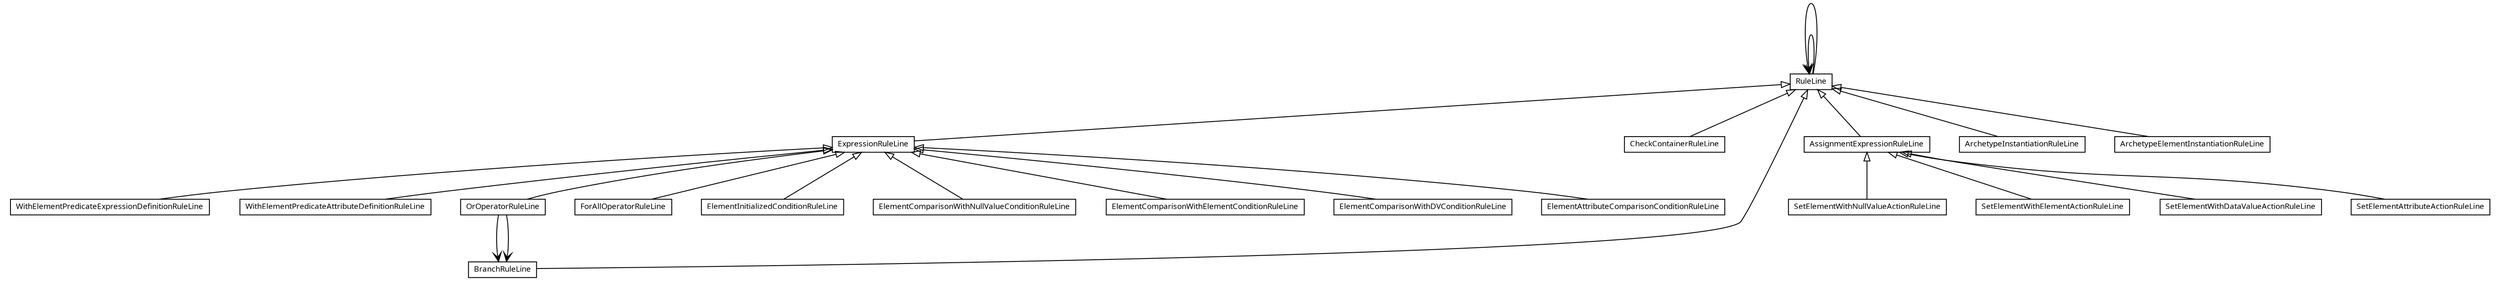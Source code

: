#!/usr/local/bin/dot
#
# Class diagram 
# Generated by UMLGraph version R5_6 (http://www.umlgraph.org/)
#

digraph G {
	edge [fontname="Trebuchet MS",fontsize=10,labelfontname="Trebuchet MS",labelfontsize=10];
	node [fontname="Trebuchet MS",fontsize=10,shape=plaintext];
	nodesep=0.25;
	ranksep=0.5;
	// se.cambio.cds.gdl.model.readable.rule.lines.WithElementPredicateExpressionDefinitionRuleLine
	c40453 [label=<<table title="se.cambio.cds.gdl.model.readable.rule.lines.WithElementPredicateExpressionDefinitionRuleLine" border="0" cellborder="1" cellspacing="0" cellpadding="2" port="p" href="./WithElementPredicateExpressionDefinitionRuleLine.html">
		<tr><td><table border="0" cellspacing="0" cellpadding="1">
<tr><td align="center" balign="center"><font face="Trebuchet MS"> WithElementPredicateExpressionDefinitionRuleLine </font></td></tr>
		</table></td></tr>
		</table>>, URL="./WithElementPredicateExpressionDefinitionRuleLine.html", fontname="Trebuchet MS", fontcolor="black", fontsize=9.0];
	// se.cambio.cds.gdl.model.readable.rule.lines.WithElementPredicateAttributeDefinitionRuleLine
	c40454 [label=<<table title="se.cambio.cds.gdl.model.readable.rule.lines.WithElementPredicateAttributeDefinitionRuleLine" border="0" cellborder="1" cellspacing="0" cellpadding="2" port="p" href="./WithElementPredicateAttributeDefinitionRuleLine.html">
		<tr><td><table border="0" cellspacing="0" cellpadding="1">
<tr><td align="center" balign="center"><font face="Trebuchet MS"> WithElementPredicateAttributeDefinitionRuleLine </font></td></tr>
		</table></td></tr>
		</table>>, URL="./WithElementPredicateAttributeDefinitionRuleLine.html", fontname="Trebuchet MS", fontcolor="black", fontsize=9.0];
	// se.cambio.cds.gdl.model.readable.rule.lines.SetElementWithNullValueActionRuleLine
	c40455 [label=<<table title="se.cambio.cds.gdl.model.readable.rule.lines.SetElementWithNullValueActionRuleLine" border="0" cellborder="1" cellspacing="0" cellpadding="2" port="p" href="./SetElementWithNullValueActionRuleLine.html">
		<tr><td><table border="0" cellspacing="0" cellpadding="1">
<tr><td align="center" balign="center"><font face="Trebuchet MS"> SetElementWithNullValueActionRuleLine </font></td></tr>
		</table></td></tr>
		</table>>, URL="./SetElementWithNullValueActionRuleLine.html", fontname="Trebuchet MS", fontcolor="black", fontsize=9.0];
	// se.cambio.cds.gdl.model.readable.rule.lines.SetElementWithElementActionRuleLine
	c40456 [label=<<table title="se.cambio.cds.gdl.model.readable.rule.lines.SetElementWithElementActionRuleLine" border="0" cellborder="1" cellspacing="0" cellpadding="2" port="p" href="./SetElementWithElementActionRuleLine.html">
		<tr><td><table border="0" cellspacing="0" cellpadding="1">
<tr><td align="center" balign="center"><font face="Trebuchet MS"> SetElementWithElementActionRuleLine </font></td></tr>
		</table></td></tr>
		</table>>, URL="./SetElementWithElementActionRuleLine.html", fontname="Trebuchet MS", fontcolor="black", fontsize=9.0];
	// se.cambio.cds.gdl.model.readable.rule.lines.SetElementWithDataValueActionRuleLine
	c40457 [label=<<table title="se.cambio.cds.gdl.model.readable.rule.lines.SetElementWithDataValueActionRuleLine" border="0" cellborder="1" cellspacing="0" cellpadding="2" port="p" href="./SetElementWithDataValueActionRuleLine.html">
		<tr><td><table border="0" cellspacing="0" cellpadding="1">
<tr><td align="center" balign="center"><font face="Trebuchet MS"> SetElementWithDataValueActionRuleLine </font></td></tr>
		</table></td></tr>
		</table>>, URL="./SetElementWithDataValueActionRuleLine.html", fontname="Trebuchet MS", fontcolor="black", fontsize=9.0];
	// se.cambio.cds.gdl.model.readable.rule.lines.SetElementAttributeActionRuleLine
	c40458 [label=<<table title="se.cambio.cds.gdl.model.readable.rule.lines.SetElementAttributeActionRuleLine" border="0" cellborder="1" cellspacing="0" cellpadding="2" port="p" href="./SetElementAttributeActionRuleLine.html">
		<tr><td><table border="0" cellspacing="0" cellpadding="1">
<tr><td align="center" balign="center"><font face="Trebuchet MS"> SetElementAttributeActionRuleLine </font></td></tr>
		</table></td></tr>
		</table>>, URL="./SetElementAttributeActionRuleLine.html", fontname="Trebuchet MS", fontcolor="black", fontsize=9.0];
	// se.cambio.cds.gdl.model.readable.rule.lines.RuleLine
	c40459 [label=<<table title="se.cambio.cds.gdl.model.readable.rule.lines.RuleLine" border="0" cellborder="1" cellspacing="0" cellpadding="2" port="p" href="./RuleLine.html">
		<tr><td><table border="0" cellspacing="0" cellpadding="1">
<tr><td align="center" balign="center"><font face="Trebuchet MS"> RuleLine </font></td></tr>
		</table></td></tr>
		</table>>, URL="./RuleLine.html", fontname="Trebuchet MS", fontcolor="black", fontsize=9.0];
	// se.cambio.cds.gdl.model.readable.rule.lines.OrOperatorRuleLine
	c40460 [label=<<table title="se.cambio.cds.gdl.model.readable.rule.lines.OrOperatorRuleLine" border="0" cellborder="1" cellspacing="0" cellpadding="2" port="p" href="./OrOperatorRuleLine.html">
		<tr><td><table border="0" cellspacing="0" cellpadding="1">
<tr><td align="center" balign="center"><font face="Trebuchet MS"> OrOperatorRuleLine </font></td></tr>
		</table></td></tr>
		</table>>, URL="./OrOperatorRuleLine.html", fontname="Trebuchet MS", fontcolor="black", fontsize=9.0];
	// se.cambio.cds.gdl.model.readable.rule.lines.ForAllOperatorRuleLine
	c40461 [label=<<table title="se.cambio.cds.gdl.model.readable.rule.lines.ForAllOperatorRuleLine" border="0" cellborder="1" cellspacing="0" cellpadding="2" port="p" href="./ForAllOperatorRuleLine.html">
		<tr><td><table border="0" cellspacing="0" cellpadding="1">
<tr><td align="center" balign="center"><font face="Trebuchet MS"> ForAllOperatorRuleLine </font></td></tr>
		</table></td></tr>
		</table>>, URL="./ForAllOperatorRuleLine.html", fontname="Trebuchet MS", fontcolor="black", fontsize=9.0];
	// se.cambio.cds.gdl.model.readable.rule.lines.ExpressionRuleLine
	c40462 [label=<<table title="se.cambio.cds.gdl.model.readable.rule.lines.ExpressionRuleLine" border="0" cellborder="1" cellspacing="0" cellpadding="2" port="p" href="./ExpressionRuleLine.html">
		<tr><td><table border="0" cellspacing="0" cellpadding="1">
<tr><td align="center" balign="center"><font face="Trebuchet MS"> ExpressionRuleLine </font></td></tr>
		</table></td></tr>
		</table>>, URL="./ExpressionRuleLine.html", fontname="Trebuchet MS", fontcolor="black", fontsize=9.0];
	// se.cambio.cds.gdl.model.readable.rule.lines.ElementInitializedConditionRuleLine
	c40463 [label=<<table title="se.cambio.cds.gdl.model.readable.rule.lines.ElementInitializedConditionRuleLine" border="0" cellborder="1" cellspacing="0" cellpadding="2" port="p" href="./ElementInitializedConditionRuleLine.html">
		<tr><td><table border="0" cellspacing="0" cellpadding="1">
<tr><td align="center" balign="center"><font face="Trebuchet MS"> ElementInitializedConditionRuleLine </font></td></tr>
		</table></td></tr>
		</table>>, URL="./ElementInitializedConditionRuleLine.html", fontname="Trebuchet MS", fontcolor="black", fontsize=9.0];
	// se.cambio.cds.gdl.model.readable.rule.lines.ElementComparisonWithNullValueConditionRuleLine
	c40464 [label=<<table title="se.cambio.cds.gdl.model.readable.rule.lines.ElementComparisonWithNullValueConditionRuleLine" border="0" cellborder="1" cellspacing="0" cellpadding="2" port="p" href="./ElementComparisonWithNullValueConditionRuleLine.html">
		<tr><td><table border="0" cellspacing="0" cellpadding="1">
<tr><td align="center" balign="center"><font face="Trebuchet MS"> ElementComparisonWithNullValueConditionRuleLine </font></td></tr>
		</table></td></tr>
		</table>>, URL="./ElementComparisonWithNullValueConditionRuleLine.html", fontname="Trebuchet MS", fontcolor="black", fontsize=9.0];
	// se.cambio.cds.gdl.model.readable.rule.lines.ElementComparisonWithElementConditionRuleLine
	c40465 [label=<<table title="se.cambio.cds.gdl.model.readable.rule.lines.ElementComparisonWithElementConditionRuleLine" border="0" cellborder="1" cellspacing="0" cellpadding="2" port="p" href="./ElementComparisonWithElementConditionRuleLine.html">
		<tr><td><table border="0" cellspacing="0" cellpadding="1">
<tr><td align="center" balign="center"><font face="Trebuchet MS"> ElementComparisonWithElementConditionRuleLine </font></td></tr>
		</table></td></tr>
		</table>>, URL="./ElementComparisonWithElementConditionRuleLine.html", fontname="Trebuchet MS", fontcolor="black", fontsize=9.0];
	// se.cambio.cds.gdl.model.readable.rule.lines.ElementComparisonWithDVConditionRuleLine
	c40466 [label=<<table title="se.cambio.cds.gdl.model.readable.rule.lines.ElementComparisonWithDVConditionRuleLine" border="0" cellborder="1" cellspacing="0" cellpadding="2" port="p" href="./ElementComparisonWithDVConditionRuleLine.html">
		<tr><td><table border="0" cellspacing="0" cellpadding="1">
<tr><td align="center" balign="center"><font face="Trebuchet MS"> ElementComparisonWithDVConditionRuleLine </font></td></tr>
		</table></td></tr>
		</table>>, URL="./ElementComparisonWithDVConditionRuleLine.html", fontname="Trebuchet MS", fontcolor="black", fontsize=9.0];
	// se.cambio.cds.gdl.model.readable.rule.lines.ElementAttributeComparisonConditionRuleLine
	c40467 [label=<<table title="se.cambio.cds.gdl.model.readable.rule.lines.ElementAttributeComparisonConditionRuleLine" border="0" cellborder="1" cellspacing="0" cellpadding="2" port="p" href="./ElementAttributeComparisonConditionRuleLine.html">
		<tr><td><table border="0" cellspacing="0" cellpadding="1">
<tr><td align="center" balign="center"><font face="Trebuchet MS"> ElementAttributeComparisonConditionRuleLine </font></td></tr>
		</table></td></tr>
		</table>>, URL="./ElementAttributeComparisonConditionRuleLine.html", fontname="Trebuchet MS", fontcolor="black", fontsize=9.0];
	// se.cambio.cds.gdl.model.readable.rule.lines.CheckContainerRuleLine
	c40468 [label=<<table title="se.cambio.cds.gdl.model.readable.rule.lines.CheckContainerRuleLine" border="0" cellborder="1" cellspacing="0" cellpadding="2" port="p" href="./CheckContainerRuleLine.html">
		<tr><td><table border="0" cellspacing="0" cellpadding="1">
<tr><td align="center" balign="center"><font face="Trebuchet MS"> CheckContainerRuleLine </font></td></tr>
		</table></td></tr>
		</table>>, URL="./CheckContainerRuleLine.html", fontname="Trebuchet MS", fontcolor="black", fontsize=9.0];
	// se.cambio.cds.gdl.model.readable.rule.lines.BranchRuleLine
	c40469 [label=<<table title="se.cambio.cds.gdl.model.readable.rule.lines.BranchRuleLine" border="0" cellborder="1" cellspacing="0" cellpadding="2" port="p" href="./BranchRuleLine.html">
		<tr><td><table border="0" cellspacing="0" cellpadding="1">
<tr><td align="center" balign="center"><font face="Trebuchet MS"> BranchRuleLine </font></td></tr>
		</table></td></tr>
		</table>>, URL="./BranchRuleLine.html", fontname="Trebuchet MS", fontcolor="black", fontsize=9.0];
	// se.cambio.cds.gdl.model.readable.rule.lines.AssignmentExpressionRuleLine
	c40470 [label=<<table title="se.cambio.cds.gdl.model.readable.rule.lines.AssignmentExpressionRuleLine" border="0" cellborder="1" cellspacing="0" cellpadding="2" port="p" href="./AssignmentExpressionRuleLine.html">
		<tr><td><table border="0" cellspacing="0" cellpadding="1">
<tr><td align="center" balign="center"><font face="Trebuchet MS"> AssignmentExpressionRuleLine </font></td></tr>
		</table></td></tr>
		</table>>, URL="./AssignmentExpressionRuleLine.html", fontname="Trebuchet MS", fontcolor="black", fontsize=9.0];
	// se.cambio.cds.gdl.model.readable.rule.lines.ArchetypeInstantiationRuleLine
	c40471 [label=<<table title="se.cambio.cds.gdl.model.readable.rule.lines.ArchetypeInstantiationRuleLine" border="0" cellborder="1" cellspacing="0" cellpadding="2" port="p" href="./ArchetypeInstantiationRuleLine.html">
		<tr><td><table border="0" cellspacing="0" cellpadding="1">
<tr><td align="center" balign="center"><font face="Trebuchet MS"> ArchetypeInstantiationRuleLine </font></td></tr>
		</table></td></tr>
		</table>>, URL="./ArchetypeInstantiationRuleLine.html", fontname="Trebuchet MS", fontcolor="black", fontsize=9.0];
	// se.cambio.cds.gdl.model.readable.rule.lines.ArchetypeElementInstantiationRuleLine
	c40472 [label=<<table title="se.cambio.cds.gdl.model.readable.rule.lines.ArchetypeElementInstantiationRuleLine" border="0" cellborder="1" cellspacing="0" cellpadding="2" port="p" href="./ArchetypeElementInstantiationRuleLine.html">
		<tr><td><table border="0" cellspacing="0" cellpadding="1">
<tr><td align="center" balign="center"><font face="Trebuchet MS"> ArchetypeElementInstantiationRuleLine </font></td></tr>
		</table></td></tr>
		</table>>, URL="./ArchetypeElementInstantiationRuleLine.html", fontname="Trebuchet MS", fontcolor="black", fontsize=9.0];
	//se.cambio.cds.gdl.model.readable.rule.lines.WithElementPredicateExpressionDefinitionRuleLine extends se.cambio.cds.gdl.model.readable.rule.lines.ExpressionRuleLine
	c40462:p -> c40453:p [dir=back,arrowtail=empty];
	//se.cambio.cds.gdl.model.readable.rule.lines.WithElementPredicateAttributeDefinitionRuleLine extends se.cambio.cds.gdl.model.readable.rule.lines.ExpressionRuleLine
	c40462:p -> c40454:p [dir=back,arrowtail=empty];
	//se.cambio.cds.gdl.model.readable.rule.lines.SetElementWithNullValueActionRuleLine extends se.cambio.cds.gdl.model.readable.rule.lines.AssignmentExpressionRuleLine
	c40470:p -> c40455:p [dir=back,arrowtail=empty];
	//se.cambio.cds.gdl.model.readable.rule.lines.SetElementWithElementActionRuleLine extends se.cambio.cds.gdl.model.readable.rule.lines.AssignmentExpressionRuleLine
	c40470:p -> c40456:p [dir=back,arrowtail=empty];
	//se.cambio.cds.gdl.model.readable.rule.lines.SetElementWithDataValueActionRuleLine extends se.cambio.cds.gdl.model.readable.rule.lines.AssignmentExpressionRuleLine
	c40470:p -> c40457:p [dir=back,arrowtail=empty];
	//se.cambio.cds.gdl.model.readable.rule.lines.SetElementAttributeActionRuleLine extends se.cambio.cds.gdl.model.readable.rule.lines.AssignmentExpressionRuleLine
	c40470:p -> c40458:p [dir=back,arrowtail=empty];
	//se.cambio.cds.gdl.model.readable.rule.lines.OrOperatorRuleLine extends se.cambio.cds.gdl.model.readable.rule.lines.ExpressionRuleLine
	c40462:p -> c40460:p [dir=back,arrowtail=empty];
	//se.cambio.cds.gdl.model.readable.rule.lines.ForAllOperatorRuleLine extends se.cambio.cds.gdl.model.readable.rule.lines.ExpressionRuleLine
	c40462:p -> c40461:p [dir=back,arrowtail=empty];
	//se.cambio.cds.gdl.model.readable.rule.lines.ExpressionRuleLine extends se.cambio.cds.gdl.model.readable.rule.lines.RuleLine
	c40459:p -> c40462:p [dir=back,arrowtail=empty];
	//se.cambio.cds.gdl.model.readable.rule.lines.ElementInitializedConditionRuleLine extends se.cambio.cds.gdl.model.readable.rule.lines.ExpressionRuleLine
	c40462:p -> c40463:p [dir=back,arrowtail=empty];
	//se.cambio.cds.gdl.model.readable.rule.lines.ElementComparisonWithNullValueConditionRuleLine extends se.cambio.cds.gdl.model.readable.rule.lines.ExpressionRuleLine
	c40462:p -> c40464:p [dir=back,arrowtail=empty];
	//se.cambio.cds.gdl.model.readable.rule.lines.ElementComparisonWithElementConditionRuleLine extends se.cambio.cds.gdl.model.readable.rule.lines.ExpressionRuleLine
	c40462:p -> c40465:p [dir=back,arrowtail=empty];
	//se.cambio.cds.gdl.model.readable.rule.lines.ElementComparisonWithDVConditionRuleLine extends se.cambio.cds.gdl.model.readable.rule.lines.ExpressionRuleLine
	c40462:p -> c40466:p [dir=back,arrowtail=empty];
	//se.cambio.cds.gdl.model.readable.rule.lines.ElementAttributeComparisonConditionRuleLine extends se.cambio.cds.gdl.model.readable.rule.lines.ExpressionRuleLine
	c40462:p -> c40467:p [dir=back,arrowtail=empty];
	//se.cambio.cds.gdl.model.readable.rule.lines.CheckContainerRuleLine extends se.cambio.cds.gdl.model.readable.rule.lines.RuleLine
	c40459:p -> c40468:p [dir=back,arrowtail=empty];
	//se.cambio.cds.gdl.model.readable.rule.lines.BranchRuleLine extends se.cambio.cds.gdl.model.readable.rule.lines.RuleLine
	c40459:p -> c40469:p [dir=back,arrowtail=empty];
	//se.cambio.cds.gdl.model.readable.rule.lines.AssignmentExpressionRuleLine extends se.cambio.cds.gdl.model.readable.rule.lines.RuleLine
	c40459:p -> c40470:p [dir=back,arrowtail=empty];
	//se.cambio.cds.gdl.model.readable.rule.lines.ArchetypeInstantiationRuleLine extends se.cambio.cds.gdl.model.readable.rule.lines.RuleLine
	c40459:p -> c40471:p [dir=back,arrowtail=empty];
	//se.cambio.cds.gdl.model.readable.rule.lines.ArchetypeElementInstantiationRuleLine extends se.cambio.cds.gdl.model.readable.rule.lines.RuleLine
	c40459:p -> c40472:p [dir=back,arrowtail=empty];
	// se.cambio.cds.gdl.model.readable.rule.lines.RuleLine NAVASSOC se.cambio.cds.gdl.model.readable.rule.lines.RuleLine
	c40459:p -> c40459:p [taillabel="", label="", headlabel="", fontname="Trebuchet MS", fontcolor="black", fontsize=10.0, color="black", arrowhead=open];
	// se.cambio.cds.gdl.model.readable.rule.lines.RuleLine NAVASSOC se.cambio.cds.gdl.model.readable.rule.lines.RuleLine
	c40459:p -> c40459:p [taillabel="", label="", headlabel="*", fontname="Trebuchet MS", fontcolor="black", fontsize=10.0, color="black", arrowhead=open];
	// se.cambio.cds.gdl.model.readable.rule.lines.OrOperatorRuleLine NAVASSOC se.cambio.cds.gdl.model.readable.rule.lines.BranchRuleLine
	c40460:p -> c40469:p [taillabel="", label="", headlabel="", fontname="Trebuchet MS", fontcolor="black", fontsize=10.0, color="black", arrowhead=open];
	// se.cambio.cds.gdl.model.readable.rule.lines.OrOperatorRuleLine NAVASSOC se.cambio.cds.gdl.model.readable.rule.lines.BranchRuleLine
	c40460:p -> c40469:p [taillabel="", label="", headlabel="", fontname="Trebuchet MS", fontcolor="black", fontsize=10.0, color="black", arrowhead=open];
}

